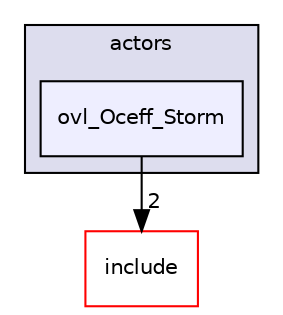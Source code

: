 digraph "src/overlays/actors/ovl_Oceff_Storm" {
  compound=true
  node [ fontsize="10", fontname="Helvetica"];
  edge [ labelfontsize="10", labelfontname="Helvetica"];
  subgraph clusterdir_e93473484be31ce7bcb356bd643a22f8 {
    graph [ bgcolor="#ddddee", pencolor="black", label="actors" fontname="Helvetica", fontsize="10", URL="dir_e93473484be31ce7bcb356bd643a22f8.html"]
  dir_17e5607e024c7f74477ec0394466d78e [shape=box, label="ovl_Oceff_Storm", style="filled", fillcolor="#eeeeff", pencolor="black", URL="dir_17e5607e024c7f74477ec0394466d78e.html"];
  }
  dir_d44c64559bbebec7f509842c48db8b23 [shape=box label="include" fillcolor="white" style="filled" color="red" URL="dir_d44c64559bbebec7f509842c48db8b23.html"];
  dir_17e5607e024c7f74477ec0394466d78e->dir_d44c64559bbebec7f509842c48db8b23 [headlabel="2", labeldistance=1.5 headhref="dir_000433_000000.html"];
}
